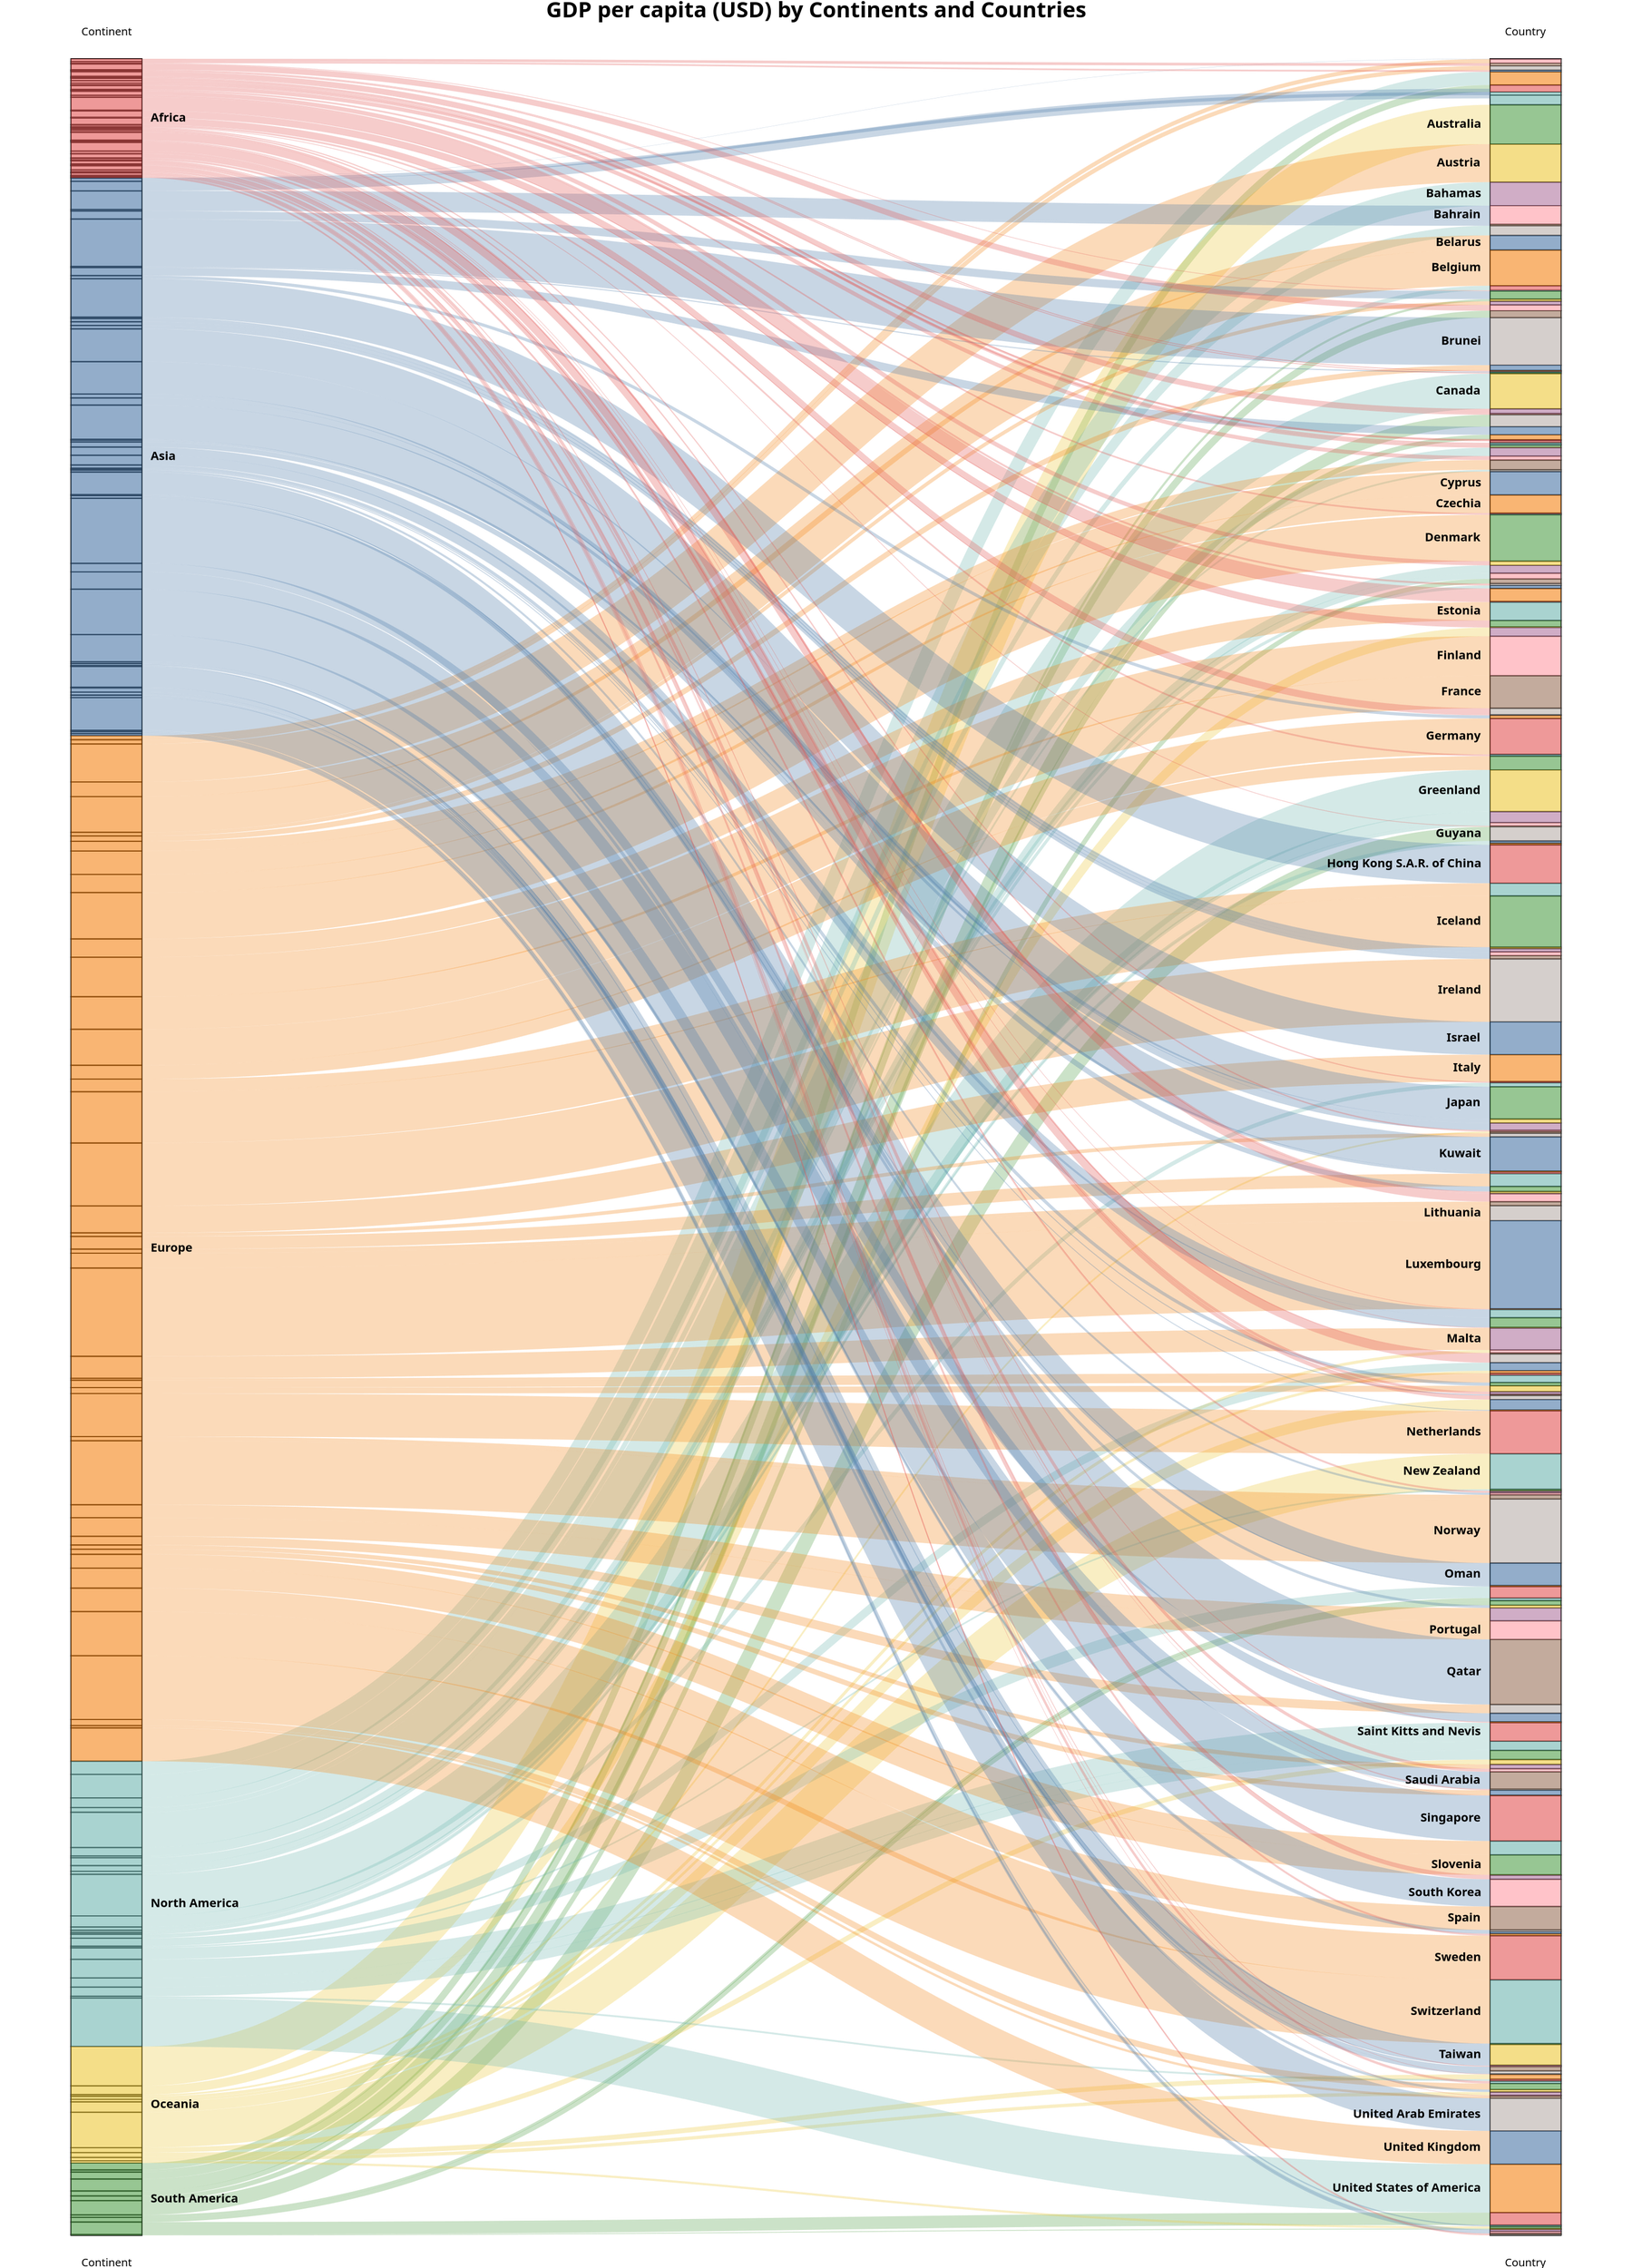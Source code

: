 {
    "$schema": "https://vega.github.io/schema/vega/v3.json",
    "height": 2000,
    "width": 1500,
    "title": {"text": "GDP per capita (USD) by Continents and Countries"},
    "config": {
        "title": {
            "fontSize": 20
        }
    },
    "data": [
      {
        "name": "rawData",
        "values": [
            {"stk1": "Asia", "stk2": "Afghanistan", "doc_count": 368},
            {"stk1": "Europe", "stk2": "Albania", "doc_count": 5350},
            {"stk1": "Africa", "stk2": "Algeria", "doc_count": 3600},
            {"stk1": "Europe", "stk2": "Andorra", "doc_count": 5562},
            {"stk1": "Africa", "stk2": "Angola", "doc_count": 2232},
            {"stk1": "North America", "stk2": "Antigua and Barbuda", "doc_count": 17293},
            {"stk1": "South America", "stk2": "Argentina", "doc_count": 9100},
            {"stk1": "Asia", "stk2": "Armenia", "doc_count": 12619},
            {"stk1": "Asia", "stk2": "Armenia", "doc_count": 4200},
            {"stk1": "Oceania", "stk2": "Australia", "doc_count": 51600},
            {"stk1": "Europe", "stk2": "Austria", "doc_count": 49800},
            {"stk1": "North America", "stk2": "Bahamas", "doc_count": 30846},
            {"stk1": "Asia", "stk2": "Bahrain", "doc_count": 24300},
            {"stk1": "Asia", "stk2": "Bangladesh", "doc_count": 1990},
            {"stk1": "North America", "stk2": "Barbados", "doc_count": 12655},
            {"stk1": "Europe", "stk2": "Belarus", "doc_count": 19186},
            {"stk1": "Europe", "stk2": "Belgium", "doc_count": 46800},
            {"stk1": "North America", "stk2": "Belize", "doc_count": 6121},
            {"stk1": "Africa", "stk2": "Benin", "doc_count": 900},
            {"stk1": "Asia", "stk2": "Bhutan", "doc_count": 10551},
            {"stk1": "South America", "stk2": "Bolivia", "doc_count": 2800},
            {"stk1": "Europe", "stk2": "Bosnia and Herzegovina", "doc_count": 4760},
            {"stk1": "Africa", "stk2": "Botswana", "doc_count": 7590},
            {"stk1": "South America", "stk2": "Brazil", "doc_count": 9130},
            {"stk1": "Asia", "stk2": "Brunei", "doc_count": 62200},
            {"stk1": "Europe", "stk2": "Bulgaria", "doc_count": 7000},
            {"stk1": "Africa", "stk2": "Burkina Faso", "doc_count": 660},
            {"stk1": "Africa", "stk2": "Burundi", "doc_count": 731},
            {"stk1": "Asia", "stk2": "Cambodia", "doc_count": 1380},
            {"stk1": "Africa", "stk2": "Cameroon", "doc_count": 1300},
            {"stk1": "North America", "stk2": "Canada", "doc_count": 46240},
            {"stk1": "Africa", "stk2": "Cape Verde", "doc_count": 6045},
            {"stk1": "Africa", "stk2": "Central African Rep.", "doc_count": 936},
            {"stk1": "Africa", "stk2": "Chad", "doc_count": 720},
            {"stk1": "South America", "stk2": "Chile", "doc_count": 15650},
            {"stk1": "Asia", "stk2": "China", "doc_count": 10600},
            {"stk1": "South America", "stk2": "Colombia", "doc_count": 6530},
            {"stk1": "Africa", "stk2": "Comoros", "doc_count": 2989},
            {"stk1": "Africa", "stk2": "Comoros", "doc_count": 930},
            {"stk1": "Africa", "stk2": "Congo", "doc_count": 3433},
            {"stk1": "Africa", "stk2": "Congo (Brazzaville)", "doc_count": 2310},
            {"stk1": "Africa", "stk2": "Congo (Kinshasa)", "doc_count": 680},
            {"stk1": "North America", "stk2": "Costa Rica", "doc_count": 11100},
            {"stk1": "Africa", "stk2": "Cote d'Ivoire", "doc_count": 5181},
            {"stk1": "Europe", "stk2": "Croatia", "doc_count": 12740},
            {"stk1": "North America", "stk2": "Cuba", "doc_count": 2325},
            {"stk1": "Europe", "stk2": "Cyprus", "doc_count": 30690},
            {"stk1": "Europe", "stk2": "Czechia", "doc_count": 23760},
            {"stk1": "Africa", "stk2": "Dem. Rep. Congo", "doc_count": 1158},
            {"stk1": "Africa", "stk2": "Democratic Republic of Congo", "doc_count": 1082},
            {"stk1": "Europe", "stk2": "Denmark", "doc_count": 60790},
            {"stk1": "Africa", "stk2": "Djibouti", "doc_count": 5481},
            {"stk1": "North America", "stk2": "Dominica", "doc_count": 10288},
            {"stk1": "North America", "stk2": "Dominican Republic", "doc_count": 7450},
            {"stk1": "South America", "stk2": "Ecuador", "doc_count": 6150},
            {"stk1": "Africa", "stk2": "Egypt", "doc_count": 2480},
            {"stk1": "North America", "stk2": "El Salvador", "doc_count": 3930},
            {"stk1": "Africa", "stk2": "Equatorial Guinea", "doc_count": 17007},
            {"stk1": "Africa", "stk2": "Eritrea", "doc_count": 889},
            {"stk1": "Europe", "stk2": "Estonia", "doc_count": 24000},
            {"stk1": "Africa", "stk2": "Eswatini", "doc_count": 8404},
            {"stk1": "Africa", "stk2": "Ethiopia", "doc_count": 850},
            {"stk1": "Oceania", "stk2": "Fiji", "doc_count": 11450},
            {"stk1": "Europe", "stk2": "Finland", "doc_count": 51750},
            {"stk1": "Europe", "stk2": "France", "doc_count": 42670},
            {"stk1": "Africa", "stk2": "Gabon", "doc_count": 8590},
            {"stk1": "Africa", "stk2": "Gambia", "doc_count": 700},
            {"stk1": "Asia", "stk2": "Georgia", "doc_count": 4040},
            {"stk1": "Europe", "stk2": "Germany", "doc_count": 47190},
            {"stk1": "Africa", "stk2": "Ghana", "doc_count": 2260},
            {"stk1": "Europe", "stk2": "Greece", "doc_count": 18090},
            {"stk1": "North America", "stk2": "Greenland", "doc_count": 54571},
            {"stk1": "North America", "stk2": "Grenada", "doc_count": 14488},
            {"stk1": "North America", "stk2": "Guatemala", "doc_count": 4350},
            {"stk1": "Africa", "stk2": "Guinea", "doc_count": 980},
            {"stk1": "South America", "stk2": "Guyana", "doc_count": 18679},
            {"stk1": "North America", "stk2": "Haiti", "doc_count": 2934},
            {"stk1": "North America", "stk2": "Honduras", "doc_count": 2150},
            {"stk1": "Asia", "stk2": "Hong Kong S.A.R. of China", "doc_count": 50330},
            {"stk1": "Europe", "stk2": "Hungary", "doc_count": 16600},
            {"stk1": "Europe", "stk2": "Iceland", "doc_count": 67210},
            {"stk1": "Asia", "stk2": "India", "doc_count": 1890},
            {"stk1": "Asia", "stk2": "Indonesia", "doc_count": 4230},
            {"stk1": "Asia", "stk2": "Iran", "doc_count": 4860},
            {"stk1": "Asia", "stk2": "Iraq", "doc_count": 4450},
            {"stk1": "Europe", "stk2": "Ireland", "doc_count": 82440},
            {"stk1": "Asia", "stk2": "Israel", "doc_count": 42990},
            {"stk1": "Europe", "stk2": "Italy", "doc_count": 35310},
            {"stk1": "Africa", "stk2": "Ivory Coast", "doc_count": 1520},
            {"stk1": "North America", "stk2": "Jamaica", "doc_count": 5240},
            {"stk1": "Asia", "stk2": "Japan", "doc_count": 42360},
            {"stk1": "Asia", "stk2": "Jordan", "doc_count": 5180},
            {"stk1": "Asia", "stk2": "Kazakhstan", "doc_count": 9360},
            {"stk1": "Africa", "stk2": "Kenya", "doc_count": 1790},
            {"stk1": "Oceania", "stk2": "Kiribati", "doc_count": 2259},
            {"stk1": "Europe", "stk2": "Kosovo", "doc_count": 4720},
            {"stk1": "Asia", "stk2": "Kuwait", "doc_count": 44847},
            {"stk1": "Asia", "stk2": "Kyrgyzstan", "doc_count": 1230},
            {"stk1": "Asia", "stk2": "Laos", "doc_count": 2250},
            {"stk1": "Europe", "stk2": "Latvia", "doc_count": 16610},
            {"stk1": "Asia", "stk2": "Lebanon", "doc_count": 6720},
            {"stk1": "Africa", "stk2": "Lesotho", "doc_count": 2316},
            {"stk1": "Africa", "stk2": "Liberia", "doc_count": 700},
            {"stk1": "Africa", "stk2": "Libya", "doc_count": 10282},
            {"stk1": "Europe", "stk2": "Liechtenstein", "doc_count": 5299},
            {"stk1": "Europe", "stk2": "Lithuania", "doc_count": 19520},
            {"stk1": "Europe", "stk2": "Luxembourg", "doc_count": 115700},
            {"stk1": "Africa", "stk2": "Madagascar", "doc_count": 460},
            {"stk1": "Africa", "stk2": "Malawi", "doc_count": 380},
            {"stk1": "Asia", "stk2": "Malaysia", "doc_count": 10750},
            {"stk1": "Asia", "stk2": "Maldives", "doc_count": 12744},
            {"stk1": "Africa", "stk2": "Mali", "doc_count": 780},
            {"stk1": "Europe", "stk2": "Malta", "doc_count": 28760},
            {"stk1": "Oceania", "stk2": "Marshall Islands", "doc_count": 3932},
            {"stk1": "Africa", "stk2": "Mauritania", "doc_count": 1330},
            {"stk1": "Africa", "stk2": "Mauritius", "doc_count": 11340},
            {"stk1": "North America", "stk2": "Mexico", "doc_count": 10530},
            {"stk1": "Oceania", "stk2": "Micronesia", "doc_count": 3368},
            {"stk1": "Europe", "stk2": "Moldova", "doc_count": 2540},
            {"stk1": "Europe", "stk2": "Monaco", "doc_count": 9669},
            {"stk1": "Asia", "stk2": "Mongolia", "doc_count": 4200},
            {"stk1": "Europe", "stk2": "Montenegro", "doc_count": 7810},
            {"stk1": "Africa", "stk2": "Morocco", "doc_count": 3140},
            {"stk1": "Africa", "stk2": "Mozambique", "doc_count": 520},
            {"stk1": "Asia", "stk2": "Myanmar", "doc_count": 1270},
            {"stk1": "Africa", "stk2": "Namibia", "doc_count": 5320},
            {"stk1": "Oceania", "stk2": "Nauru", "doc_count": 13594},
            {"stk1": "Asia", "stk2": "Nepal", "doc_count": 1130},
            {"stk1": "Europe", "stk2": "Netherlands", "doc_count": 56390},
            {"stk1": "Oceania", "stk2": "New Zealand", "doc_count": 46470},
            {"stk1": "North America", "stk2": "Nicaragua", "doc_count": 2110},
            {"stk1": "Africa", "stk2": "Niger", "doc_count": 360},
            {"stk1": "Africa", "stk2": "Nigeria", "doc_count": 2230},
            {"stk1": "Asia", "stk2": "North Korea", "doc_count": 2635},
            {"stk1": "Europe", "stk2": "North Macedonia", "doc_count": 5470},
            {"stk1": "Europe", "stk2": "Norway", "doc_count": 83910},
            {"stk1": "Asia", "stk2": "Oman", "doc_count": 29502},
            {"stk1": "Asia", "stk2": "Pakistan", "doc_count": 1310},
            {"stk1": "North America", "stk2": "Panama", "doc_count": 15110},
            {"stk1": "South America", "stk2": "Paraguay", "doc_count": 3320},
            {"stk1": "South America", "stk2": "Peru", "doc_count": 6030},
            {"stk1": "Asia", "stk2": "Philippines", "doc_count": 3580},
            {"stk1": "Europe", "stk2": "Poland", "doc_count": 16940},
            {"stk1": "Europe", "stk2": "Portugal", "doc_count": 24370},
            {"stk1": "Asia", "stk2": "Qatar", "doc_count": 85290},
            {"stk1": "Europe", "stk2": "Romania", "doc_count": 11430},
            {"stk1": "Asia", "stk2": "Russia", "doc_count": 11170},
            {"stk1": "Africa", "stk2": "S. Sudan", "doc_count": 1156},
            {"stk1": "North America", "stk2": "Saint Kitts and Nevis", "doc_count": 24319},
            {"stk1": "North America", "stk2": "Saint Lucia", "doc_count": 12048},
            {"stk1": "North America", "stk2": "Saint Vincent and the Grenadines", "doc_count": 12044},
            {"stk1": "Oceania", "stk2": "Samoa", "doc_count": 6416},
            {"stk1": "Europe", "stk2": "San Marino", "doc_count": 5569},
            {"stk1": "Africa", "stk2": "Sao Tome and Principe", "doc_count": 4051},
            {"stk1": "Asia", "stk2": "Saudi Arabia", "doc_count": 22650},
            {"stk1": "Africa", "stk2": "Senegal", "doc_count": 1430},
            {"stk1": "Europe", "stk2": "Serbia", "doc_count": 6630},
            {"stk1": "Africa", "stk2": "Sierra Leone", "doc_count": 490},
            {"stk1": "Asia", "stk2": "Singapore", "doc_count": 59520},
            {"stk1": "Europe", "stk2": "Slovakia", "doc_count": 18160},
            {"stk1": "Europe", "stk2": "Slovenia", "doc_count": 26170},
            {"stk1": "Africa", "stk2": "Somalia", "doc_count": 447},
            {"stk1": "Africa", "stk2": "South Africa", "doc_count": 5380},
            {"stk1": "Asia", "stk2": "South Korea", "doc_count": 35620},
            {"stk1": "Europe", "stk2": "Spain", "doc_count": 30760},
            {"stk1": "Asia", "stk2": "Sri Lanka", "doc_count": 2330},
            {"stk1": "Asia", "stk2": "State of Palestine", "doc_count": 2690},
            {"stk1": "Africa", "stk2": "Sudan", "doc_count": 2526},
            {"stk1": "Europe", "stk2": "Sweden", "doc_count": 57850},
            {"stk1": "Europe", "stk2": "Switzerland", "doc_count": 83580},
            {"stk1": "Asia", "stk2": "Syria", "doc_count": 1152},
            {"stk1": "Asia", "stk2": "Taiwan", "doc_count": 27170},
            {"stk1": "Asia", "stk2": "Tajikistan", "doc_count": 890},
            {"stk1": "Africa", "stk2": "Tanzania", "doc_count": 1020},
            {"stk1": "Asia", "stk2": "Thailand", "doc_count": 5610},
            {"stk1": "Asia", "stk2": "Timor-Leste", "doc_count": 3925},
            {"stk1": "Africa", "stk2": "Togo", "doc_count": 630},
            {"stk1": "Oceania", "stk2": "Tonga", "doc_count": 6346},
            {"stk1": "North America", "stk2": "Trinidad and Tobago", "doc_count": 2372},
            {"stk1": "Africa", "stk2": "Tunisia", "doc_count": 3160},
            {"stk1": "Europe", "stk2": "Turkey", "doc_count": 7970},
            {"stk1": "Asia", "stk2": "Turkmenistan", "doc_count": 3232},
            {"stk1": "Oceania", "stk2": "Tuvalu", "doc_count": 4411},
            {"stk1": "Africa", "stk2": "Uganda", "doc_count": 700},
            {"stk1": "Europe", "stk2": "Ukraine", "doc_count": 3070},
            {"stk1": "Asia", "stk2": "United Arab Emirates", "doc_count": 42810},
            {"stk1": "Europe", "stk2": "United Kingdom", "doc_count": 43620},
            {"stk1": "North America", "stk2": "United States of America", "doc_count": 63420},
            {"stk1": "South America", "stk2": "Uruguay", "doc_count": 16290},
            {"stk1": "Asia", "stk2": "Uzbekistan", "doc_count": 1760},
            {"stk1": "Oceania", "stk2": "Vanuatu", "doc_count": 2854},
            {"stk1": "South America", "stk2": "Venezuela", "doc_count": 1180},
            {"stk1": "Asia", "stk2": "Vietnam", "doc_count": 2660},
            {"stk1": "Asia", "stk2": "Yemen", "doc_count": 2630},
            {"stk1": "Africa", "stk2": "Zambia", "doc_count": 1260},
            {"stk1": "Africa", "stk2": "Zimbabwe", "doc_count": 1200}
        ],
        "transform": [
          {"type": "formula", "expr": "datum.stk1", "as": "stk1"},
          {"type": "formula", "expr": "datum.stk2", "as": "stk2"},
          {"type": "formula", "expr": "datum.doc_count", "as": "size"}
        ]
      },
      {
        "name": "nodes",
        "source": "rawData",
        "transform": [
          {
            "type": "filter",
            "expr": "!groupSelector || groupSelector.stk1 == datum.stk1 || groupSelector.stk2 == datum.stk2"
          },
          {"type": "formula", "expr": "datum.stk1+datum.stk2", "as": "key"},
          {"type": "fold", "fields": ["stk1", "stk2"], "as": ["stack", "grpId"]},
          {
            "type": "formula",
            "expr": "datum.stack == 'stk1' ? datum.stk1+' '+datum.stk2 : datum.stk2+' '+datum.stk1",
            "as": "sortField"
          },
          {
            "type": "stack",
            "groupby": ["stack"],
            "sort": {"field": "sortField", "order": "descending"},
            "field": "size"
          },
          {"type": "formula", "expr": "(datum.y0+datum.y1)/2", "as": "yc"}
        ]
      },
      {
        "name": "groups",
        "source": "nodes",
        "transform": [
          {
            "type": "aggregate",
            "groupby": ["stack", "grpId"],
            "fields": ["size"],
            "ops": ["sum"],
            "as": ["total"]
          },
          {
            "type": "stack",
            "groupby": ["stack"],
            "sort": {"field": "grpId", "order": "descending"},
            "field": "total"
          },
          {"type": "formula", "expr": "scale('y', datum.y0)", "as": "scaledY0"},
          {"type": "formula", "expr": "scale('y', datum.y1)", "as": "scaledY1"},
          {
            "type": "formula",
            "expr": "datum.stack == 'stk1'",
            "as": "rightLabel"
          },
          {
            "type": "formula",
            "expr": "datum.total/domain('y')[1]",
            "as": "percentage"
          }
        ]
      },
      {
        "name": "destinationNodes",
        "source": "nodes",
        "transform": [{"type": "filter", "expr": "datum.stack == 'stk2'"}]
      },
      {
        "name": "edges",
        "source": "nodes",
        "transform": [
          {"type": "filter", "expr": "datum.stack == 'stk1'"},
          {
            "type": "lookup",
            "from": "destinationNodes",
            "key": "key",
            "fields": ["key"],
            "as": ["target"]
          },
          {
            "type": "linkpath",
            "orient": "horizontal",
            "shape": "diagonal",
            "sourceY": {"expr": "scale('y', datum.yc)"},
            "sourceX": {"expr": "scale('x', 'stk1') + bandwidth('x')"},
            "targetY": {"expr": "scale('y', datum.target.yc)"},
            "targetX": {"expr": "scale('x', 'stk2')"}
          },
          {
            "type": "formula",
            "expr": "range('y')[0]-scale('y', datum.size)",
            "as": "strokeWidth"
          },
          {
            "type": "formula",
            "expr": "datum.size/domain('y')[1]",
            "as": "percentage"
          }
        ]
      }
    ],
    "scales": [
      {
        "name": "x",
        "type": "band",
        "range": "width",
        "domain": ["stk1", "stk2"],
        "paddingOuter": 0.05,
        "paddingInner": 0.95
      },
      {
        "name": "y",
        "type": "linear",
        "range": "height",
        "domain": {"data": "nodes", "field": "y1"}
      },
      {
          "name": "color",
          "type": "ordinal",
          "range": "category",
          "domain": {"data": "rawData", "fields": ["stk1", "stk2"]}
        },
      {
        "name": "stackNames",
        "type": "ordinal",
        "range": ["Continent", "Country"],
        "domain": ["stk1", "stk2"]
      }
    ],
    "axes": [
      {
        "orient": "bottom",
        "scale": "x",
        "domain": false,
        "ticks": false,
        "labelPadding": 20,
        "encode": {
          "labels": {
            "update": {
              "text": {
                "scale": "stackNames",
                "field": "value",
                "fontWeight": "bold",
                "fontSize": 14
              }
            }
          }
        }
      },
      {
        "orient": "top",
        "scale": "x",
        "domain": false,
        "ticks": false,
        "labelPadding": 20,
        "encode": {
          "labels": {
            "update": {
              "text": {
                "scale": "stackNames",
                "field": "value",
                "fontWeight": "bold",
                "fontSize": 14
              }
            }
          }
        }
      },
      {
        "orient": "left",
        "scale": "y",
        "labels": false,
        "domain": false,
        "ticks": false
      }
    ],
    "marks": [
      {
        "type": "rect",
        "from": {"data": "nodes"},
        "encode": {
          "enter": {
            "stroke": {"value": "#000"},
            "strokeWidth": {"value": 1},
            "width": {"scale": "x", "band": 1},
            "x": {"scale": "x", "field": "stack"},
            "y": {"field": "y0", "scale": "y"},
            "y2": {"field": "y1", "scale": "y"}
          }
        }
      },
      {
        "type": "path",
        "name": "edgeMark",
        "from": {"data": "edges"},
        "clip": true,
        "encode": {
          "update": {
            "stroke": [
              {
                "test": "groupSelector && groupSelector.stack=='stk1'",
                "scale":"color",
                "field": "stk2"
              },
              {"scale": "color","field":"stk1"}
            ],
            "strokeWidth": {"field": "strokeWidth"},
            "path": {"field": "path"},
            "strokeOpacity": {
              "signal": "!groupSelector && (groupHover.stk1 == datum.stk1 || groupHover.stk2 == datum.stk2) ? 0.9 : 0.3"
            },
            "zindex": {
              "signal": "!groupSelector && (groupHover.stk1 == datum.stk1 || groupHover.stk2 == datum.stk2) ? 1 : 0"
            },
            "tooltip": {
              "signal": "datum.stk1 + ' → ' + datum.stk2 + '  $' + format(datum.size, ',.0f') + ' USD  (' + format(datum.percentage, '.1%') + ')'"
            }
          },
          "hover": {"strokeOpacity": {"value": 1}}
        }
      },
      {
        "type": "rect",
        "name": "groupMark",
        "from": {"data": "groups"},
        "encode": {
          "enter": {
            "fill": {"scale": "color","field":"grpId"},
            "width": {"scale": "x", "band": 1}
          },
          "update": {
            "x": {"scale": "x", "field": "stack"},
            "y": {"field": "scaledY0"},
            "y2": {"field": "scaledY1"},
            "fillOpacity": {"value": 0.6},
            "tooltip": {
              "signal": "datum.grpId + '   $' + format(datum.total, ',.0f') + ' USD  (' + format(datum.percentage, '.1%') + ')'"
            }
          },
          "hover": {"fillOpacity": {"value": 1}}
        }
      },
      {
        "type": "text",
        "from": {"data": "groups"},
        "interactive": false,
        "encode": {
          "update": {
            "x": {
              "signal": "scale('x', datum.stack) + (datum.rightLabel ? bandwidth('x') + 8 : -8)"
            },
            "yc": {"signal": "(datum.scaledY0 + datum.scaledY1)/2"},
            "align": {"signal": "datum.rightLabel ? 'left' : 'right'"},
            "baseline": {"value": "middle"},
            "fontWeight": {"value": "bold"},
            "text": {
              "signal": "abs(datum.scaledY0-datum.scaledY1) > 13 ? datum.grpId : ''"
            }
          }
        }
      },
      {
        "type": "group",
        "data": [
          {
            "name": "dataForShowAll",
            "values": [{}],
            "transform": [{"type": "filter", "expr": "groupSelector"}]
          }
        ],
        "encode": {
          "enter": {
            "xc": {"signal": "width/2"},
            "y": {"value": 30},
            "width": {"value": 80},
            "height": {"value": 30}
          }
        },
        "marks": [
          {
            "type": "group",
            "name": "groupReset",
            "from": {"data": "dataForShowAll"},
            "encode": {
              "enter": {
                "cornerRadius": {"value": 6},
                "fill": {"value": "#f5f5f5"},
                "stroke": {"value": "#c1c1c1"},
                "strokeWidth": {"value": 2},
                "height": {"field": {"group": "height"}},
                "width": {"field": {"group": "width"}}
              },
              "update": {"opacity": {"value": 1}},
              "hover": {"opacity": {"value": 0.7}}
            },
            "marks": [
              {
                "type": "text",
                "interactive": false,
                "encode": {
                  "enter": {
                    "xc": {"field": {"group": "width"}, "mult": 0.5},
                    "yc": {
                      "field": {"group": "height"},
                      "mult": 0.5,
                      "offset": 2
                    },
                    "align": {"value": "center"},
                    "baseline": {"value": "middle"},
                    "fontWeight": {"value": "bold"},
                    "text": {"value": "Show All"}
                  }
                }
              }
            ]
          }
        ]
      }
    ],
    "signals": [
      {
        "name": "groupHover",
        "value": {},
        "on": [
          {
            "events": "@groupMark:mouseover",
            "update": "{stk1:datum.stack=='stk1' && datum.grpId, stk2:datum.stack=='stk2' && datum.grpId}"
          },
          {"events": "mouseout", "update": "{}"}
        ]
      },
      {
        "name": "groupSelector",
        "value": false,
        "on": [
          {
            "events": "@groupMark:click!",
            "update": "{stack:datum.stack, stk1:datum.stack=='stk1' && datum.grpId, stk2:datum.stack=='stk2' && datum.grpId}"
          },
          {
            "events": [
              {"type": "click", "markname": "groupReset"},
              {"type": "dblclick"}
            ],
            "update": "false"
          }
        ]
      }
    ]
  }